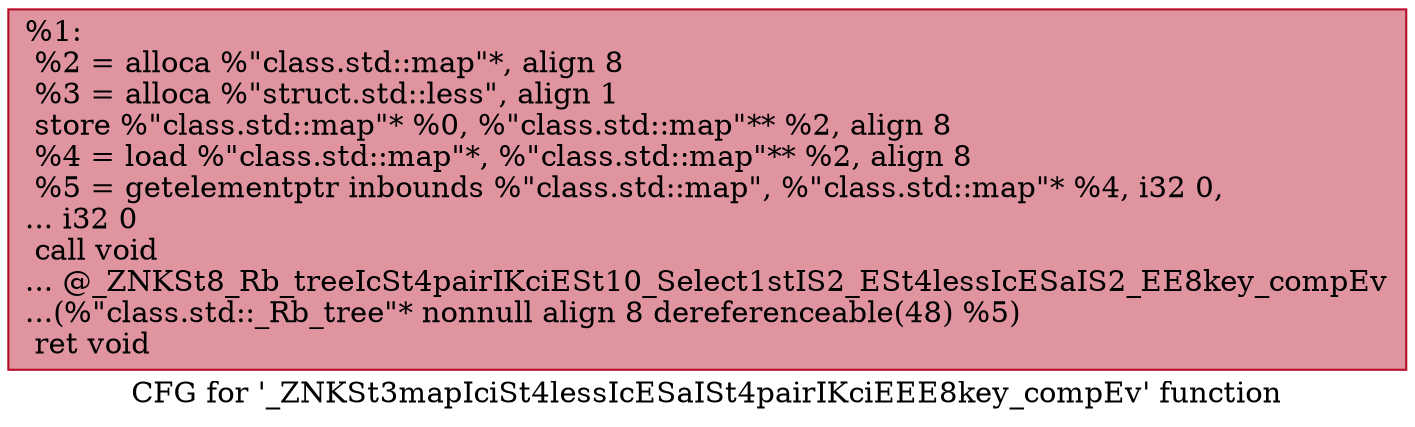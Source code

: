 digraph "CFG for '_ZNKSt3mapIciSt4lessIcESaISt4pairIKciEEE8key_compEv' function" {
	label="CFG for '_ZNKSt3mapIciSt4lessIcESaISt4pairIKciEEE8key_compEv' function";

	Node0x557bfd5072e0 [shape=record,color="#b70d28ff", style=filled, fillcolor="#b70d2870",label="{%1:\l  %2 = alloca %\"class.std::map\"*, align 8\l  %3 = alloca %\"struct.std::less\", align 1\l  store %\"class.std::map\"* %0, %\"class.std::map\"** %2, align 8\l  %4 = load %\"class.std::map\"*, %\"class.std::map\"** %2, align 8\l  %5 = getelementptr inbounds %\"class.std::map\", %\"class.std::map\"* %4, i32 0,\l... i32 0\l  call void\l... @_ZNKSt8_Rb_treeIcSt4pairIKciESt10_Select1stIS2_ESt4lessIcESaIS2_EE8key_compEv\l...(%\"class.std::_Rb_tree\"* nonnull align 8 dereferenceable(48) %5)\l  ret void\l}"];
}
